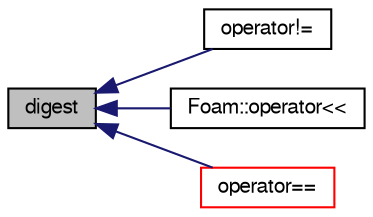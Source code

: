 digraph "digest"
{
  bgcolor="transparent";
  edge [fontname="FreeSans",fontsize="10",labelfontname="FreeSans",labelfontsize="10"];
  node [fontname="FreeSans",fontsize="10",shape=record];
  rankdir="LR";
  Node31 [label="digest",height=0.2,width=0.4,color="black", fillcolor="grey75", style="filled", fontcolor="black"];
  Node31 -> Node32 [dir="back",color="midnightblue",fontsize="10",style="solid",fontname="FreeSans"];
  Node32 [label="operator!=",height=0.2,width=0.4,color="black",URL="$a27734.html#aef8976fed9ed8f93ecf85ff391ac83b6",tooltip="Inequality operator, compare digest. "];
  Node31 -> Node33 [dir="back",color="midnightblue",fontsize="10",style="solid",fontname="FreeSans"];
  Node33 [label="Foam::operator\<\<",height=0.2,width=0.4,color="black",URL="$a21124.html#af3d1ff8416cbf0ea766d763f0694f8ba"];
  Node31 -> Node34 [dir="back",color="midnightblue",fontsize="10",style="solid",fontname="FreeSans"];
  Node34 [label="operator==",height=0.2,width=0.4,color="red",URL="$a27734.html#a1afe9438b8d75d2e260af13315ee4bda",tooltip="Equality operator, compares digests. "];
}
